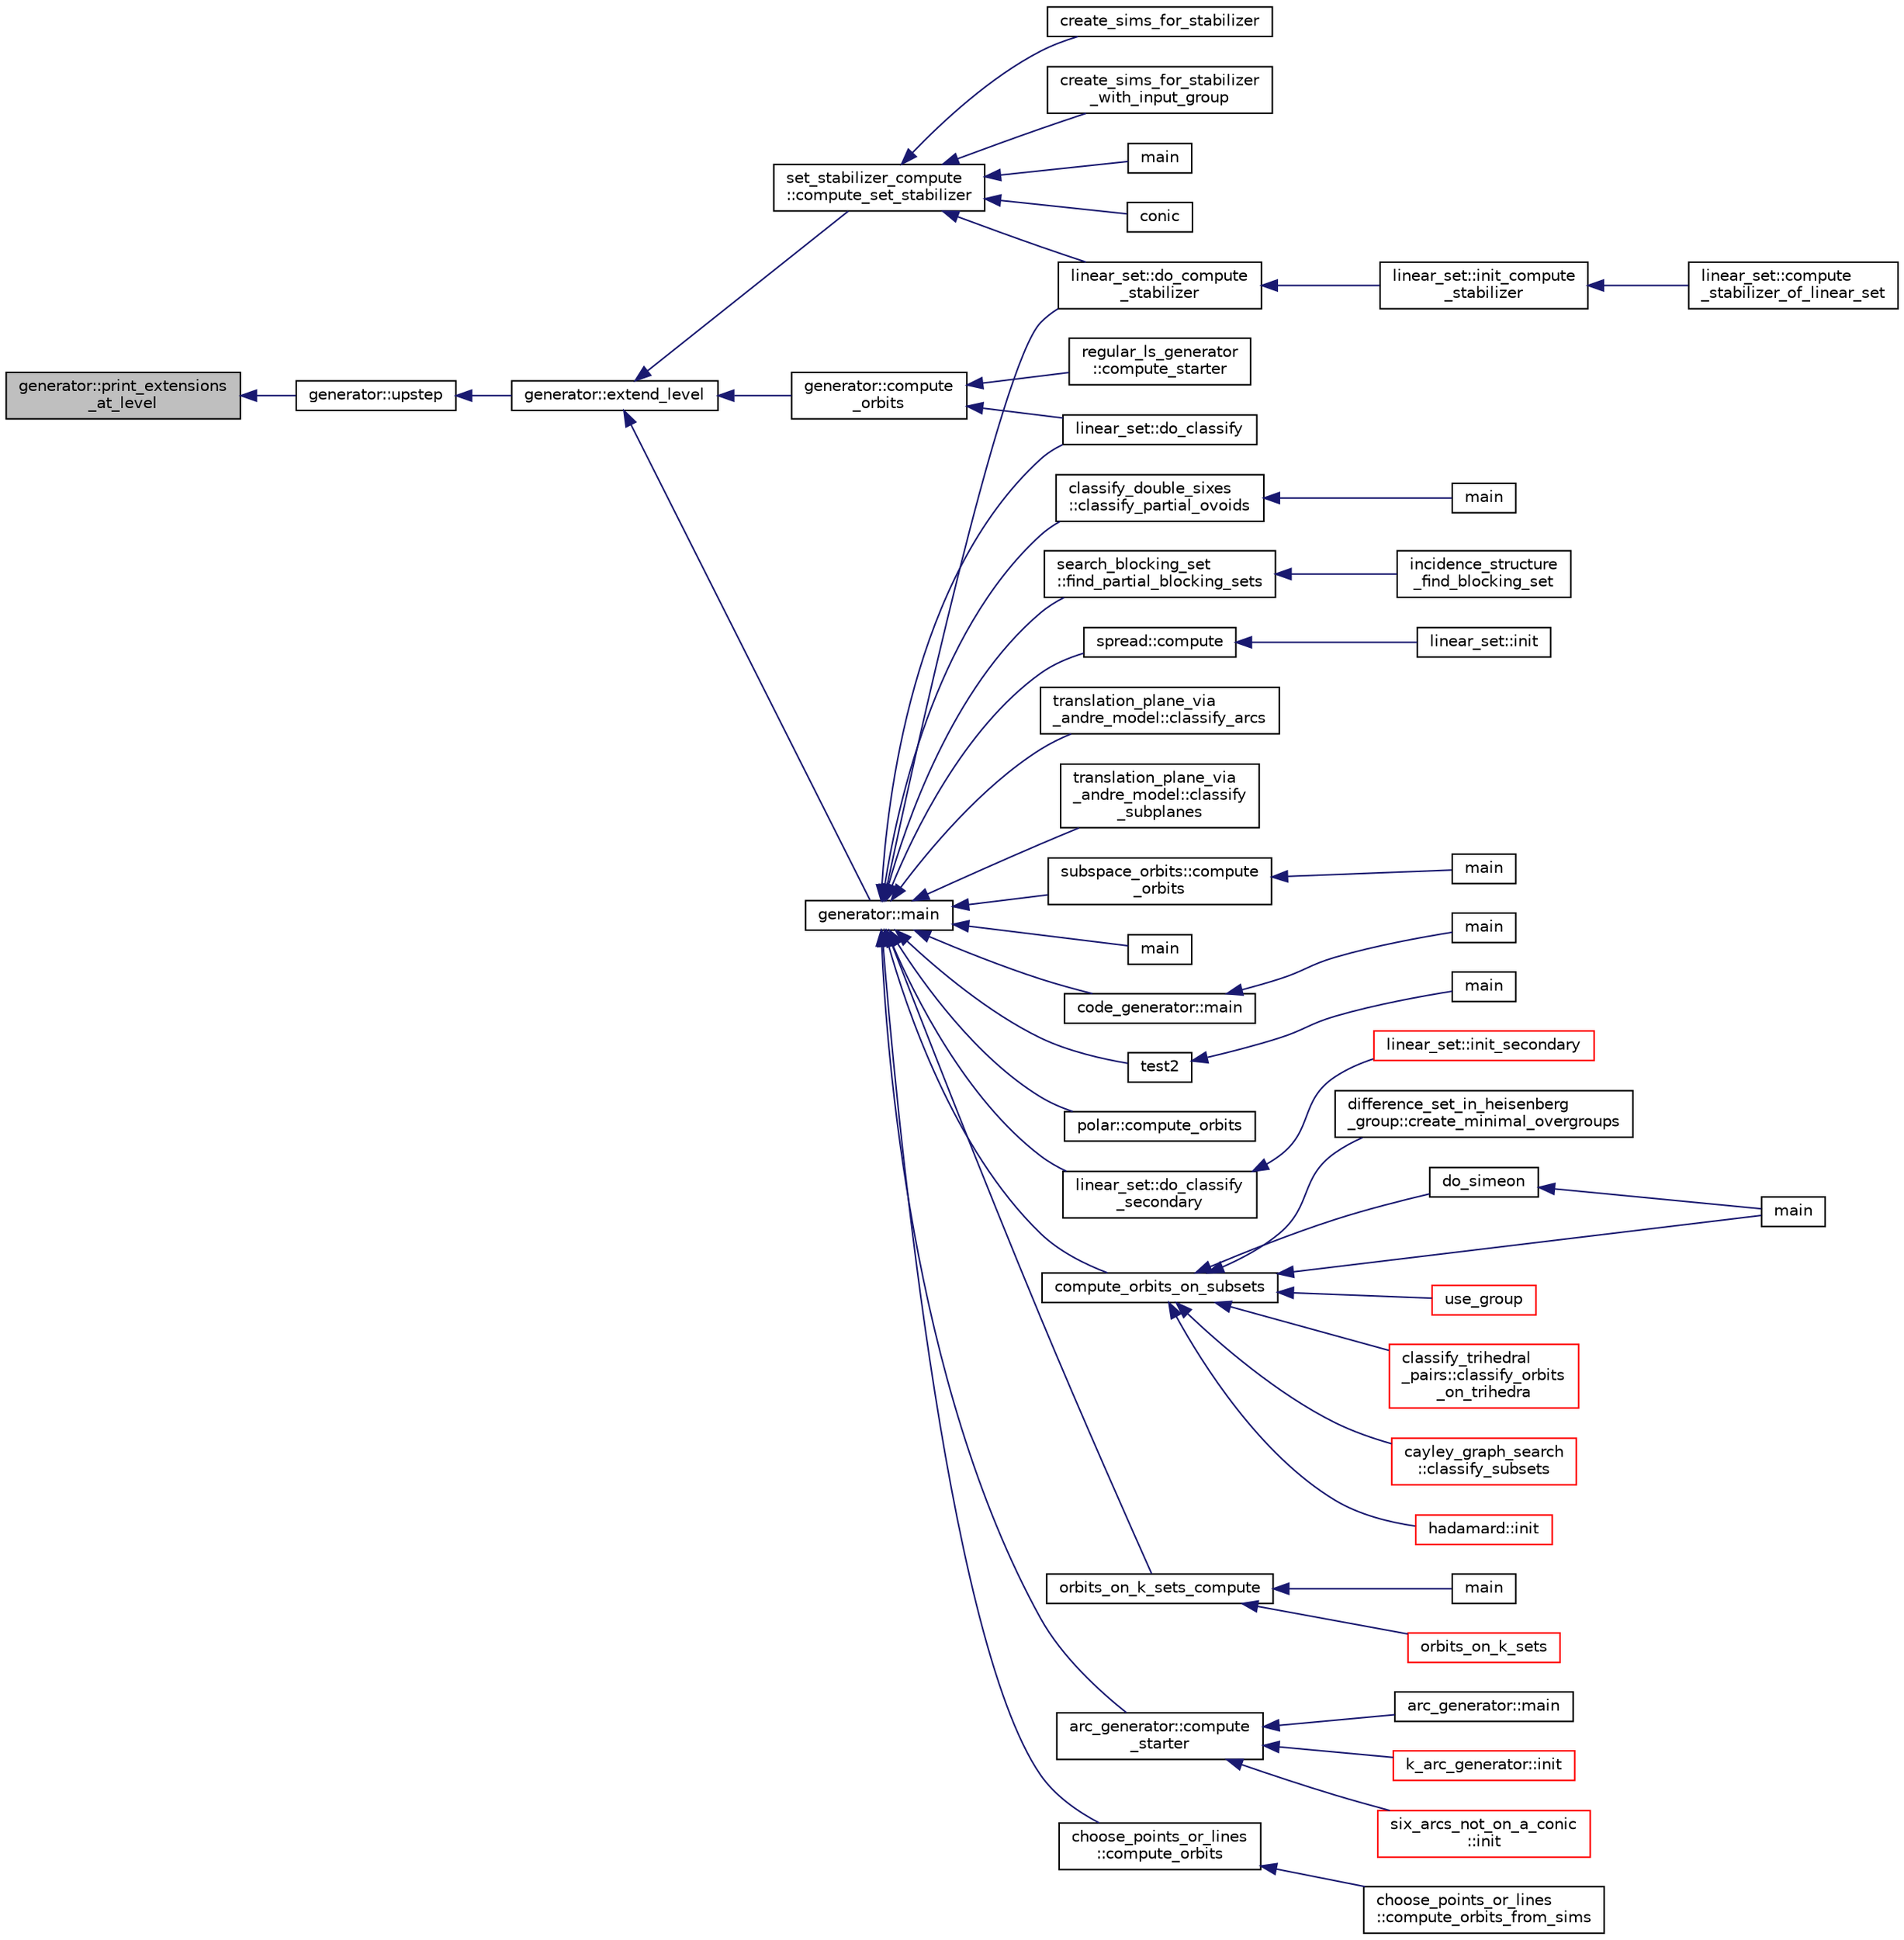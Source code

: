 digraph "generator::print_extensions_at_level"
{
  edge [fontname="Helvetica",fontsize="10",labelfontname="Helvetica",labelfontsize="10"];
  node [fontname="Helvetica",fontsize="10",shape=record];
  rankdir="LR";
  Node17862 [label="generator::print_extensions\l_at_level",height=0.2,width=0.4,color="black", fillcolor="grey75", style="filled", fontcolor="black"];
  Node17862 -> Node17863 [dir="back",color="midnightblue",fontsize="10",style="solid",fontname="Helvetica"];
  Node17863 [label="generator::upstep",height=0.2,width=0.4,color="black", fillcolor="white", style="filled",URL="$d7/d73/classgenerator.html#ae0f2cebdabc821837f633656d7b0fdfe"];
  Node17863 -> Node17864 [dir="back",color="midnightblue",fontsize="10",style="solid",fontname="Helvetica"];
  Node17864 [label="generator::extend_level",height=0.2,width=0.4,color="black", fillcolor="white", style="filled",URL="$d7/d73/classgenerator.html#a91b84d80ccec0cd2136bc221c30e0f8e"];
  Node17864 -> Node17865 [dir="back",color="midnightblue",fontsize="10",style="solid",fontname="Helvetica"];
  Node17865 [label="set_stabilizer_compute\l::compute_set_stabilizer",height=0.2,width=0.4,color="black", fillcolor="white", style="filled",URL="$d8/dc6/classset__stabilizer__compute.html#ad4f92074322e98c7cd0ed5d4f8486b76"];
  Node17865 -> Node17866 [dir="back",color="midnightblue",fontsize="10",style="solid",fontname="Helvetica"];
  Node17866 [label="main",height=0.2,width=0.4,color="black", fillcolor="white", style="filled",URL="$db/d67/test__hyperoval_8_c.html#a3c04138a5bfe5d72780bb7e82a18e627"];
  Node17865 -> Node17867 [dir="back",color="midnightblue",fontsize="10",style="solid",fontname="Helvetica"];
  Node17867 [label="conic",height=0.2,width=0.4,color="black", fillcolor="white", style="filled",URL="$d4/de8/conic_8_c.html#a96def9474b981a9d5831a9b48d85d652"];
  Node17865 -> Node17868 [dir="back",color="midnightblue",fontsize="10",style="solid",fontname="Helvetica"];
  Node17868 [label="linear_set::do_compute\l_stabilizer",height=0.2,width=0.4,color="black", fillcolor="white", style="filled",URL="$dd/d86/classlinear__set.html#ae8f58ded28fb5370f4459cca42b7463b"];
  Node17868 -> Node17869 [dir="back",color="midnightblue",fontsize="10",style="solid",fontname="Helvetica"];
  Node17869 [label="linear_set::init_compute\l_stabilizer",height=0.2,width=0.4,color="black", fillcolor="white", style="filled",URL="$dd/d86/classlinear__set.html#a0cc3eaec1896fdc977b62e94623b055b"];
  Node17869 -> Node17870 [dir="back",color="midnightblue",fontsize="10",style="solid",fontname="Helvetica"];
  Node17870 [label="linear_set::compute\l_stabilizer_of_linear_set",height=0.2,width=0.4,color="black", fillcolor="white", style="filled",URL="$dd/d86/classlinear__set.html#a098a133edfbaae0fd347a69c50bdbee2"];
  Node17865 -> Node17871 [dir="back",color="midnightblue",fontsize="10",style="solid",fontname="Helvetica"];
  Node17871 [label="create_sims_for_stabilizer",height=0.2,width=0.4,color="black", fillcolor="white", style="filled",URL="$d0/d76/tl__algebra__and__number__theory_8h.html#af2c67d225072549409be710ac3cd30f8"];
  Node17865 -> Node17872 [dir="back",color="midnightblue",fontsize="10",style="solid",fontname="Helvetica"];
  Node17872 [label="create_sims_for_stabilizer\l_with_input_group",height=0.2,width=0.4,color="black", fillcolor="white", style="filled",URL="$d0/d76/tl__algebra__and__number__theory_8h.html#af5482567a8d6ba5c2fe593bf6f7f9a0f"];
  Node17864 -> Node17873 [dir="back",color="midnightblue",fontsize="10",style="solid",fontname="Helvetica"];
  Node17873 [label="generator::compute\l_orbits",height=0.2,width=0.4,color="black", fillcolor="white", style="filled",URL="$d7/d73/classgenerator.html#a23989bc20ecaaed39c4119c758367f40"];
  Node17873 -> Node17874 [dir="back",color="midnightblue",fontsize="10",style="solid",fontname="Helvetica"];
  Node17874 [label="regular_ls_generator\l::compute_starter",height=0.2,width=0.4,color="black", fillcolor="white", style="filled",URL="$d2/dd8/classregular__ls__generator.html#aa38907741058694a73194b02ceb4a53d"];
  Node17873 -> Node17875 [dir="back",color="midnightblue",fontsize="10",style="solid",fontname="Helvetica"];
  Node17875 [label="linear_set::do_classify",height=0.2,width=0.4,color="black", fillcolor="white", style="filled",URL="$dd/d86/classlinear__set.html#a3eb2dbce7fa8b71901dfc12f288ddd0c"];
  Node17864 -> Node17876 [dir="back",color="midnightblue",fontsize="10",style="solid",fontname="Helvetica"];
  Node17876 [label="generator::main",height=0.2,width=0.4,color="black", fillcolor="white", style="filled",URL="$d7/d73/classgenerator.html#a01abff8e9f231bf0d82e2e8e0061f242"];
  Node17876 -> Node17877 [dir="back",color="midnightblue",fontsize="10",style="solid",fontname="Helvetica"];
  Node17877 [label="main",height=0.2,width=0.4,color="black", fillcolor="white", style="filled",URL="$d2/d11/codes_8h.html#a217dbf8b442f20279ea00b898af96f52"];
  Node17876 -> Node17878 [dir="back",color="midnightblue",fontsize="10",style="solid",fontname="Helvetica"];
  Node17878 [label="code_generator::main",height=0.2,width=0.4,color="black", fillcolor="white", style="filled",URL="$db/d37/classcode__generator.html#ab3cf3a306e4032c2b471ac95321c599f"];
  Node17878 -> Node17879 [dir="back",color="midnightblue",fontsize="10",style="solid",fontname="Helvetica"];
  Node17879 [label="main",height=0.2,width=0.4,color="black", fillcolor="white", style="filled",URL="$d4/d4f/codes_8_c.html#a217dbf8b442f20279ea00b898af96f52"];
  Node17876 -> Node17880 [dir="back",color="midnightblue",fontsize="10",style="solid",fontname="Helvetica"];
  Node17880 [label="test2",height=0.2,width=0.4,color="black", fillcolor="white", style="filled",URL="$d9/db0/factor__space_8_c.html#a39d73a812e5fd8f1bc111e948368cb10"];
  Node17880 -> Node17881 [dir="back",color="midnightblue",fontsize="10",style="solid",fontname="Helvetica"];
  Node17881 [label="main",height=0.2,width=0.4,color="black", fillcolor="white", style="filled",URL="$d9/db0/factor__space_8_c.html#a3c04138a5bfe5d72780bb7e82a18e627"];
  Node17876 -> Node17882 [dir="back",color="midnightblue",fontsize="10",style="solid",fontname="Helvetica"];
  Node17882 [label="polar::compute_orbits",height=0.2,width=0.4,color="black", fillcolor="white", style="filled",URL="$da/d1c/classpolar.html#ac4c3c4f95d14c74ff4a3ec3f3479a1da"];
  Node17876 -> Node17875 [dir="back",color="midnightblue",fontsize="10",style="solid",fontname="Helvetica"];
  Node17876 -> Node17883 [dir="back",color="midnightblue",fontsize="10",style="solid",fontname="Helvetica"];
  Node17883 [label="linear_set::do_classify\l_secondary",height=0.2,width=0.4,color="black", fillcolor="white", style="filled",URL="$dd/d86/classlinear__set.html#a47eb7f9995f3343abd3bdfbf9a9a9162"];
  Node17883 -> Node17884 [dir="back",color="midnightblue",fontsize="10",style="solid",fontname="Helvetica"];
  Node17884 [label="linear_set::init_secondary",height=0.2,width=0.4,color="red", fillcolor="white", style="filled",URL="$dd/d86/classlinear__set.html#a7bf8cd7805559b5762921687a7c1ed97"];
  Node17876 -> Node17868 [dir="back",color="midnightblue",fontsize="10",style="solid",fontname="Helvetica"];
  Node17876 -> Node17886 [dir="back",color="midnightblue",fontsize="10",style="solid",fontname="Helvetica"];
  Node17886 [label="compute_orbits_on_subsets",height=0.2,width=0.4,color="black", fillcolor="white", style="filled",URL="$d3/d35/snakes__and__ladders__global_8_c.html#af33697aede0480110b1227f727252637"];
  Node17886 -> Node17887 [dir="back",color="midnightblue",fontsize="10",style="solid",fontname="Helvetica"];
  Node17887 [label="cayley_graph_search\l::classify_subsets",height=0.2,width=0.4,color="red", fillcolor="white", style="filled",URL="$de/dae/classcayley__graph__search.html#a4cf8a90752e018a281481ac80ad52c4b"];
  Node17886 -> Node17890 [dir="back",color="midnightblue",fontsize="10",style="solid",fontname="Helvetica"];
  Node17890 [label="hadamard::init",height=0.2,width=0.4,color="red", fillcolor="white", style="filled",URL="$d7/dbb/classhadamard.html#a16af359850b8bdd0d2a73e260d496c33"];
  Node17886 -> Node17892 [dir="back",color="midnightblue",fontsize="10",style="solid",fontname="Helvetica"];
  Node17892 [label="difference_set_in_heisenberg\l_group::create_minimal_overgroups",height=0.2,width=0.4,color="black", fillcolor="white", style="filled",URL="$de/d8a/classdifference__set__in__heisenberg__group.html#a9bde5ad5da3ebaebf98fbfd3e8110b79"];
  Node17886 -> Node17893 [dir="back",color="midnightblue",fontsize="10",style="solid",fontname="Helvetica"];
  Node17893 [label="main",height=0.2,width=0.4,color="black", fillcolor="white", style="filled",URL="$d5/d13/simeon_8_c.html#ae66f6b31b5ad750f1fe042a706a4e3d4"];
  Node17886 -> Node17894 [dir="back",color="midnightblue",fontsize="10",style="solid",fontname="Helvetica"];
  Node17894 [label="do_simeon",height=0.2,width=0.4,color="black", fillcolor="white", style="filled",URL="$d5/d13/simeon_8_c.html#a36cf3f9cb484fa44da7a7dfcbe9385d0"];
  Node17894 -> Node17893 [dir="back",color="midnightblue",fontsize="10",style="solid",fontname="Helvetica"];
  Node17886 -> Node17895 [dir="back",color="midnightblue",fontsize="10",style="solid",fontname="Helvetica"];
  Node17895 [label="use_group",height=0.2,width=0.4,color="red", fillcolor="white", style="filled",URL="$d9/d9f/all__cliques_8_c.html#aba62531e97173264c39afe2c7857af31"];
  Node17886 -> Node17897 [dir="back",color="midnightblue",fontsize="10",style="solid",fontname="Helvetica"];
  Node17897 [label="classify_trihedral\l_pairs::classify_orbits\l_on_trihedra",height=0.2,width=0.4,color="red", fillcolor="white", style="filled",URL="$d1/d21/classclassify__trihedral__pairs.html#a99625621bfba4bb65b3d60304b306539"];
  Node17876 -> Node17904 [dir="back",color="midnightblue",fontsize="10",style="solid",fontname="Helvetica"];
  Node17904 [label="orbits_on_k_sets_compute",height=0.2,width=0.4,color="black", fillcolor="white", style="filled",URL="$d3/d35/snakes__and__ladders__global_8_c.html#a96743526b15703539d544499276aaa71"];
  Node17904 -> Node17905 [dir="back",color="midnightblue",fontsize="10",style="solid",fontname="Helvetica"];
  Node17905 [label="main",height=0.2,width=0.4,color="black", fillcolor="white", style="filled",URL="$d9/d5f/example__fano__plane_8_c.html#ae66f6b31b5ad750f1fe042a706a4e3d4"];
  Node17904 -> Node17906 [dir="back",color="midnightblue",fontsize="10",style="solid",fontname="Helvetica"];
  Node17906 [label="orbits_on_k_sets",height=0.2,width=0.4,color="red", fillcolor="white", style="filled",URL="$d3/d35/snakes__and__ladders__global_8_c.html#afe3d79116aa8b4d1a93d444a3a979b6e"];
  Node17876 -> Node17915 [dir="back",color="midnightblue",fontsize="10",style="solid",fontname="Helvetica"];
  Node17915 [label="arc_generator::compute\l_starter",height=0.2,width=0.4,color="black", fillcolor="white", style="filled",URL="$d4/d21/classarc__generator.html#aad1dcec3a1c302e743d574bd1ac857d9"];
  Node17915 -> Node17914 [dir="back",color="midnightblue",fontsize="10",style="solid",fontname="Helvetica"];
  Node17914 [label="arc_generator::main",height=0.2,width=0.4,color="black", fillcolor="white", style="filled",URL="$d4/d21/classarc__generator.html#ad80140b51b165dad1fe6ab232be7829a"];
  Node17915 -> Node17916 [dir="back",color="midnightblue",fontsize="10",style="solid",fontname="Helvetica"];
  Node17916 [label="k_arc_generator::init",height=0.2,width=0.4,color="red", fillcolor="white", style="filled",URL="$d6/dd8/classk__arc__generator.html#a6036d9f52ede9f8ca681505626b5361d"];
  Node17915 -> Node17918 [dir="back",color="midnightblue",fontsize="10",style="solid",fontname="Helvetica"];
  Node17918 [label="six_arcs_not_on_a_conic\l::init",height=0.2,width=0.4,color="red", fillcolor="white", style="filled",URL="$d8/de6/classsix__arcs__not__on__a__conic.html#a7a4d5cf8a098488729934cfa8a70944a"];
  Node17876 -> Node17920 [dir="back",color="midnightblue",fontsize="10",style="solid",fontname="Helvetica"];
  Node17920 [label="choose_points_or_lines\l::compute_orbits",height=0.2,width=0.4,color="black", fillcolor="white", style="filled",URL="$d6/d75/classchoose__points__or__lines.html#adc353e2d41dc8a39563322c8cdd85f61"];
  Node17920 -> Node17921 [dir="back",color="midnightblue",fontsize="10",style="solid",fontname="Helvetica"];
  Node17921 [label="choose_points_or_lines\l::compute_orbits_from_sims",height=0.2,width=0.4,color="black", fillcolor="white", style="filled",URL="$d6/d75/classchoose__points__or__lines.html#a4fcac2dadf459d7c75187a00a4bd64aa"];
  Node17876 -> Node17922 [dir="back",color="midnightblue",fontsize="10",style="solid",fontname="Helvetica"];
  Node17922 [label="classify_double_sixes\l::classify_partial_ovoids",height=0.2,width=0.4,color="black", fillcolor="white", style="filled",URL="$dd/d23/classclassify__double__sixes.html#a2253fca143a0e8a3e39655eb05668ae9"];
  Node17922 -> Node17923 [dir="back",color="midnightblue",fontsize="10",style="solid",fontname="Helvetica"];
  Node17923 [label="main",height=0.2,width=0.4,color="black", fillcolor="white", style="filled",URL="$df/df8/surface__classify_8_c.html#a217dbf8b442f20279ea00b898af96f52"];
  Node17876 -> Node17924 [dir="back",color="midnightblue",fontsize="10",style="solid",fontname="Helvetica"];
  Node17924 [label="search_blocking_set\l::find_partial_blocking_sets",height=0.2,width=0.4,color="black", fillcolor="white", style="filled",URL="$dc/d36/classsearch__blocking__set.html#ad3fdb3d356db75a02c406bc9d4e9e9b6"];
  Node17924 -> Node17925 [dir="back",color="midnightblue",fontsize="10",style="solid",fontname="Helvetica"];
  Node17925 [label="incidence_structure\l_find_blocking_set",height=0.2,width=0.4,color="black", fillcolor="white", style="filled",URL="$df/d74/tl__geometry_8h.html#a8e3d42d0018f8a804b9686b1c4951186"];
  Node17876 -> Node17926 [dir="back",color="midnightblue",fontsize="10",style="solid",fontname="Helvetica"];
  Node17926 [label="spread::compute",height=0.2,width=0.4,color="black", fillcolor="white", style="filled",URL="$da/dc1/classspread.html#a9674466d3e03b8dad79882299c638a21"];
  Node17926 -> Node17927 [dir="back",color="midnightblue",fontsize="10",style="solid",fontname="Helvetica"];
  Node17927 [label="linear_set::init",height=0.2,width=0.4,color="black", fillcolor="white", style="filled",URL="$dd/d86/classlinear__set.html#a7ab24e84423749047d5465cb15505475"];
  Node17876 -> Node17928 [dir="back",color="midnightblue",fontsize="10",style="solid",fontname="Helvetica"];
  Node17928 [label="translation_plane_via\l_andre_model::classify_arcs",height=0.2,width=0.4,color="black", fillcolor="white", style="filled",URL="$d1/dcc/classtranslation__plane__via__andre__model.html#ac8f002e812a8b152d41e806688601c5e"];
  Node17876 -> Node17929 [dir="back",color="midnightblue",fontsize="10",style="solid",fontname="Helvetica"];
  Node17929 [label="translation_plane_via\l_andre_model::classify\l_subplanes",height=0.2,width=0.4,color="black", fillcolor="white", style="filled",URL="$d1/dcc/classtranslation__plane__via__andre__model.html#a794fefa95f0a7f7b887133375988ee55"];
  Node17876 -> Node17930 [dir="back",color="midnightblue",fontsize="10",style="solid",fontname="Helvetica"];
  Node17930 [label="subspace_orbits::compute\l_orbits",height=0.2,width=0.4,color="black", fillcolor="white", style="filled",URL="$d2/d9f/classsubspace__orbits.html#a2778f8d49cde1675de1ef6acfe180b63"];
  Node17930 -> Node17931 [dir="back",color="midnightblue",fontsize="10",style="solid",fontname="Helvetica"];
  Node17931 [label="main",height=0.2,width=0.4,color="black", fillcolor="white", style="filled",URL="$da/dd5/subspace__orbits__main_8_c.html#a217dbf8b442f20279ea00b898af96f52"];
}
